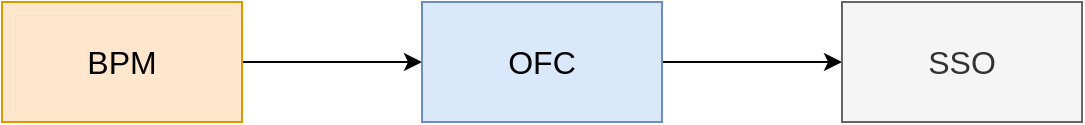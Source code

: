 <mxfile version="13.9.9" type="github">
  <diagram id="yS0bJ0Yv1PleDuSzTPfX" name="Page-1">
    <mxGraphModel dx="786" dy="514" grid="1" gridSize="10" guides="1" tooltips="1" connect="1" arrows="1" fold="1" page="1" pageScale="1" pageWidth="827" pageHeight="1169" math="0" shadow="0">
      <root>
        <mxCell id="0" />
        <mxCell id="1" parent="0" />
        <mxCell id="cmWmr7SQqTbzdXjsbUGE-5" style="edgeStyle=orthogonalEdgeStyle;rounded=0;orthogonalLoop=1;jettySize=auto;html=1;exitX=1;exitY=0.5;exitDx=0;exitDy=0;entryX=0;entryY=0.5;entryDx=0;entryDy=0;fontSize=16;" edge="1" parent="1" source="cmWmr7SQqTbzdXjsbUGE-1" target="cmWmr7SQqTbzdXjsbUGE-2">
          <mxGeometry relative="1" as="geometry" />
        </mxCell>
        <mxCell id="cmWmr7SQqTbzdXjsbUGE-1" value="BPM" style="rounded=0;whiteSpace=wrap;html=1;fontSize=16;fillColor=#ffe6cc;strokeColor=#d79b00;" vertex="1" parent="1">
          <mxGeometry x="130" y="180" width="120" height="60" as="geometry" />
        </mxCell>
        <mxCell id="cmWmr7SQqTbzdXjsbUGE-6" style="edgeStyle=orthogonalEdgeStyle;rounded=0;orthogonalLoop=1;jettySize=auto;html=1;exitX=1;exitY=0.5;exitDx=0;exitDy=0;entryX=0;entryY=0.5;entryDx=0;entryDy=0;fontSize=16;" edge="1" parent="1" source="cmWmr7SQqTbzdXjsbUGE-2" target="cmWmr7SQqTbzdXjsbUGE-3">
          <mxGeometry relative="1" as="geometry" />
        </mxCell>
        <mxCell id="cmWmr7SQqTbzdXjsbUGE-2" value="OFC" style="rounded=0;whiteSpace=wrap;html=1;fontSize=16;fillColor=#dae8fc;strokeColor=#6c8ebf;" vertex="1" parent="1">
          <mxGeometry x="340" y="180" width="120" height="60" as="geometry" />
        </mxCell>
        <mxCell id="cmWmr7SQqTbzdXjsbUGE-3" value="SSO" style="rounded=0;whiteSpace=wrap;html=1;fontSize=16;fillColor=#f5f5f5;strokeColor=#666666;fontColor=#333333;" vertex="1" parent="1">
          <mxGeometry x="550" y="180" width="120" height="60" as="geometry" />
        </mxCell>
      </root>
    </mxGraphModel>
  </diagram>
</mxfile>
